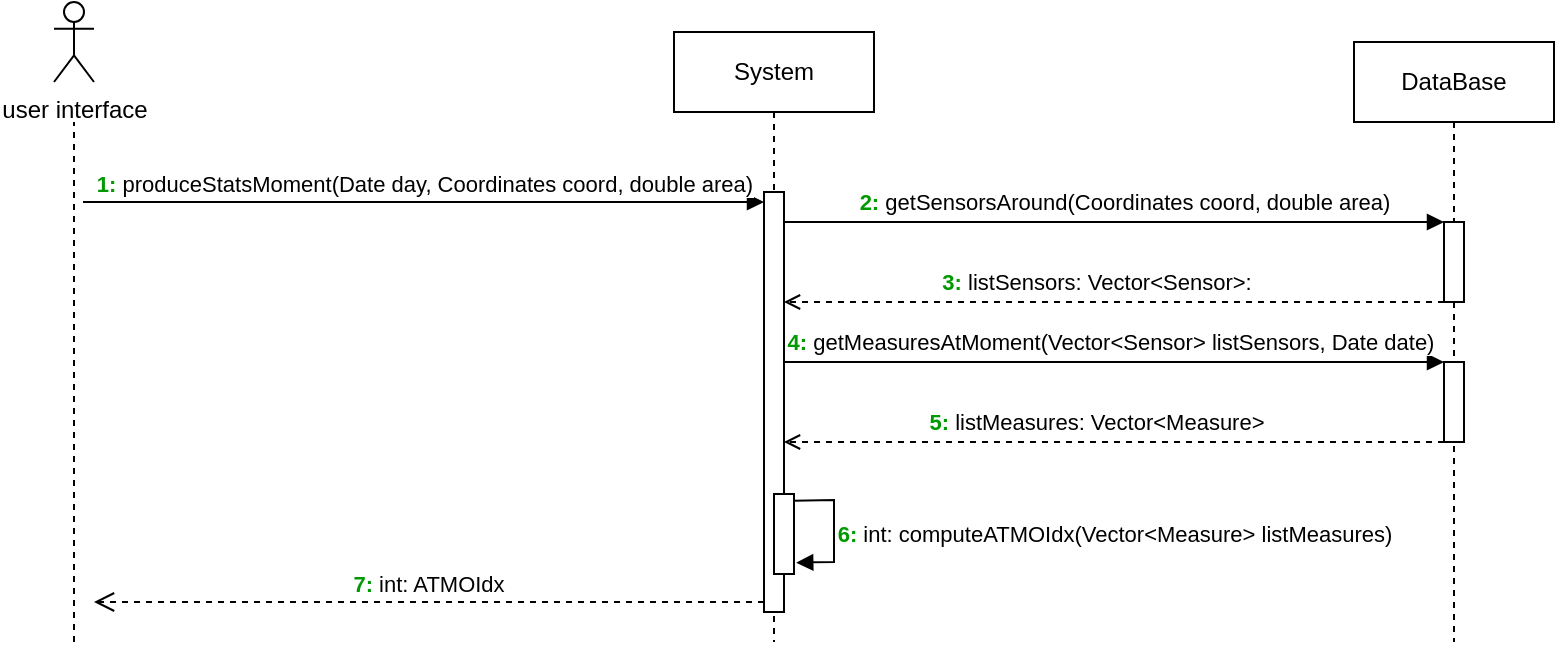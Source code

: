 <mxfile version="21.2.8" type="device">
  <diagram name="Page-1" id="TZWOHMhg20Dcy95KobjQ">
    <mxGraphModel dx="709" dy="705" grid="1" gridSize="10" guides="1" tooltips="1" connect="1" arrows="1" fold="1" page="1" pageScale="1" pageWidth="1169" pageHeight="827" math="0" shadow="0">
      <root>
        <mxCell id="0" />
        <mxCell id="1" parent="0" />
        <mxCell id="nS4QKkaRTPCVfABqBd9--24" value="System" style="shape=umlLifeline;perimeter=lifelinePerimeter;whiteSpace=wrap;html=1;container=0;dropTarget=0;collapsible=0;recursiveResize=0;outlineConnect=0;portConstraint=eastwest;newEdgeStyle={&quot;edgeStyle&quot;:&quot;elbowEdgeStyle&quot;,&quot;elbow&quot;:&quot;vertical&quot;,&quot;curved&quot;:0,&quot;rounded&quot;:0};" vertex="1" parent="1">
          <mxGeometry x="350" y="55" width="100" height="305" as="geometry" />
        </mxCell>
        <mxCell id="nS4QKkaRTPCVfABqBd9--25" value="" style="html=1;points=[];perimeter=orthogonalPerimeter;outlineConnect=0;targetShapes=umlLifeline;portConstraint=eastwest;newEdgeStyle={&quot;edgeStyle&quot;:&quot;elbowEdgeStyle&quot;,&quot;elbow&quot;:&quot;vertical&quot;,&quot;curved&quot;:0,&quot;rounded&quot;:0};" vertex="1" parent="nS4QKkaRTPCVfABqBd9--24">
          <mxGeometry x="45" y="80" width="10" height="210" as="geometry" />
        </mxCell>
        <mxCell id="nS4QKkaRTPCVfABqBd9--26" value="&lt;font color=&quot;#009900&quot;&gt;&lt;b&gt;1:&lt;/b&gt;&lt;/font&gt;&lt;font color=&quot;#99ff99&quot;&gt; &lt;/font&gt;produceStatsMoment(Date day, Coordinates coord, double area)" style="html=1;verticalAlign=bottom;endArrow=block;edgeStyle=elbowEdgeStyle;elbow=vertical;curved=0;rounded=0;" edge="1" parent="1" target="nS4QKkaRTPCVfABqBd9--25">
          <mxGeometry x="-0.002" relative="1" as="geometry">
            <mxPoint x="54.5" y="140" as="sourcePoint" />
            <Array as="points">
              <mxPoint x="165" y="140" />
            </Array>
            <mxPoint as="offset" />
          </mxGeometry>
        </mxCell>
        <mxCell id="nS4QKkaRTPCVfABqBd9--27" value="&lt;b style=&quot;border-color: var(--border-color); caret-color: rgb(0, 153, 0); color: rgb(0, 153, 0);&quot;&gt;7:&amp;nbsp;&lt;/b&gt;int: ATMOIdx" style="html=1;verticalAlign=bottom;endArrow=open;dashed=1;endSize=8;edgeStyle=elbowEdgeStyle;elbow=vertical;curved=0;rounded=0;" edge="1" parent="1" source="nS4QKkaRTPCVfABqBd9--25">
          <mxGeometry x="0.003" relative="1" as="geometry">
            <mxPoint x="60" y="340" as="targetPoint" />
            <Array as="points">
              <mxPoint x="280" y="340" />
              <mxPoint x="260" y="350" />
              <mxPoint x="365" y="400" />
              <mxPoint x="275" y="360" />
              <mxPoint x="315" y="340" />
              <mxPoint x="175" y="300" />
            </Array>
            <mxPoint as="offset" />
          </mxGeometry>
        </mxCell>
        <mxCell id="nS4QKkaRTPCVfABqBd9--28" value="DataBase" style="shape=umlLifeline;perimeter=lifelinePerimeter;whiteSpace=wrap;html=1;container=0;dropTarget=0;collapsible=0;recursiveResize=0;outlineConnect=0;portConstraint=eastwest;newEdgeStyle={&quot;edgeStyle&quot;:&quot;elbowEdgeStyle&quot;,&quot;elbow&quot;:&quot;vertical&quot;,&quot;curved&quot;:0,&quot;rounded&quot;:0};" vertex="1" parent="1">
          <mxGeometry x="690" y="60" width="100" height="300" as="geometry" />
        </mxCell>
        <mxCell id="nS4QKkaRTPCVfABqBd9--29" value="" style="html=1;points=[];perimeter=orthogonalPerimeter;outlineConnect=0;targetShapes=umlLifeline;portConstraint=eastwest;newEdgeStyle={&quot;edgeStyle&quot;:&quot;elbowEdgeStyle&quot;,&quot;elbow&quot;:&quot;vertical&quot;,&quot;curved&quot;:0,&quot;rounded&quot;:0};" vertex="1" parent="nS4QKkaRTPCVfABqBd9--28">
          <mxGeometry x="45" y="90" width="10" height="40" as="geometry" />
        </mxCell>
        <mxCell id="nS4QKkaRTPCVfABqBd9--30" value="" style="html=1;points=[];perimeter=orthogonalPerimeter;outlineConnect=0;targetShapes=umlLifeline;portConstraint=eastwest;newEdgeStyle={&quot;edgeStyle&quot;:&quot;elbowEdgeStyle&quot;,&quot;elbow&quot;:&quot;vertical&quot;,&quot;curved&quot;:0,&quot;rounded&quot;:0};" vertex="1" parent="nS4QKkaRTPCVfABqBd9--28">
          <mxGeometry x="45" y="160" width="10" height="40" as="geometry" />
        </mxCell>
        <mxCell id="nS4QKkaRTPCVfABqBd9--31" value="" style="endArrow=block;html=1;rounded=0;endFill=1;" edge="1" parent="1" source="nS4QKkaRTPCVfABqBd9--25" target="nS4QKkaRTPCVfABqBd9--29">
          <mxGeometry width="50" height="50" relative="1" as="geometry">
            <mxPoint x="455" y="160" as="sourcePoint" />
            <mxPoint x="645" y="160" as="targetPoint" />
            <Array as="points">
              <mxPoint x="685" y="150" />
            </Array>
          </mxGeometry>
        </mxCell>
        <mxCell id="nS4QKkaRTPCVfABqBd9--32" value="&lt;b style=&quot;border-color: var(--border-color); caret-color: rgb(0, 153, 0); color: rgb(0, 153, 0);&quot;&gt;2:&lt;/b&gt;&amp;nbsp;getSensorsAround(Coordinates coord, double area)" style="edgeLabel;html=1;align=center;verticalAlign=middle;resizable=0;points=[];" vertex="1" connectable="0" parent="nS4QKkaRTPCVfABqBd9--31">
          <mxGeometry x="-0.412" y="2" relative="1" as="geometry">
            <mxPoint x="73" y="-8" as="offset" />
          </mxGeometry>
        </mxCell>
        <mxCell id="nS4QKkaRTPCVfABqBd9--33" value="" style="endArrow=open;html=1;rounded=0;endFill=0;dashed=1;" edge="1" parent="1" source="nS4QKkaRTPCVfABqBd9--29" target="nS4QKkaRTPCVfABqBd9--25">
          <mxGeometry width="50" height="50" relative="1" as="geometry">
            <mxPoint x="505" y="235" as="sourcePoint" />
            <mxPoint x="555" y="185" as="targetPoint" />
            <Array as="points">
              <mxPoint x="565" y="190" />
            </Array>
          </mxGeometry>
        </mxCell>
        <mxCell id="nS4QKkaRTPCVfABqBd9--34" value="&lt;b style=&quot;border-color: var(--border-color); caret-color: rgb(0, 153, 0); color: rgb(0, 153, 0);&quot;&gt;3:&amp;nbsp;&lt;/b&gt;listSensors: Vector&amp;lt;Sensor&amp;gt;:" style="edgeLabel;html=1;align=center;verticalAlign=middle;resizable=0;points=[];" vertex="1" connectable="0" parent="nS4QKkaRTPCVfABqBd9--33">
          <mxGeometry x="0.279" y="1" relative="1" as="geometry">
            <mxPoint x="37" y="-11" as="offset" />
          </mxGeometry>
        </mxCell>
        <mxCell id="nS4QKkaRTPCVfABqBd9--35" value="" style="endArrow=block;html=1;rounded=0;endFill=1;" edge="1" parent="1" source="nS4QKkaRTPCVfABqBd9--25" target="nS4QKkaRTPCVfABqBd9--30">
          <mxGeometry width="50" height="50" relative="1" as="geometry">
            <mxPoint x="440" y="220.0" as="sourcePoint" />
            <mxPoint x="710" y="220.0" as="targetPoint" />
            <Array as="points">
              <mxPoint x="660" y="220" />
            </Array>
          </mxGeometry>
        </mxCell>
        <mxCell id="nS4QKkaRTPCVfABqBd9--36" value="&lt;b style=&quot;border-color: var(--border-color); caret-color: rgb(0, 153, 0); color: rgb(0, 153, 0);&quot;&gt;4:&amp;nbsp;&lt;/b&gt;getMeasuresAtMoment(Vector&amp;lt;Sensor&amp;gt; listSensors, Date date)" style="edgeLabel;html=1;align=center;verticalAlign=middle;resizable=0;points=[];" vertex="1" connectable="0" parent="nS4QKkaRTPCVfABqBd9--35">
          <mxGeometry x="-0.412" y="2" relative="1" as="geometry">
            <mxPoint x="66" y="-8" as="offset" />
          </mxGeometry>
        </mxCell>
        <mxCell id="nS4QKkaRTPCVfABqBd9--37" value="" style="endArrow=open;html=1;rounded=0;endFill=0;dashed=1;" edge="1" parent="1" source="nS4QKkaRTPCVfABqBd9--30" target="nS4QKkaRTPCVfABqBd9--25">
          <mxGeometry width="50" height="50" relative="1" as="geometry">
            <mxPoint x="710" y="260" as="sourcePoint" />
            <mxPoint x="440" y="260" as="targetPoint" />
            <Array as="points">
              <mxPoint x="565" y="260" />
            </Array>
          </mxGeometry>
        </mxCell>
        <mxCell id="nS4QKkaRTPCVfABqBd9--38" value="&lt;b style=&quot;border-color: var(--border-color); caret-color: rgb(0, 153, 0); color: rgb(0, 153, 0);&quot;&gt;5:&amp;nbsp;&lt;/b&gt;listMeasures: Vector&amp;lt;Measure&amp;gt;" style="edgeLabel;html=1;align=center;verticalAlign=middle;resizable=0;points=[];" vertex="1" connectable="0" parent="nS4QKkaRTPCVfABqBd9--37">
          <mxGeometry x="0.279" y="1" relative="1" as="geometry">
            <mxPoint x="37" y="-11" as="offset" />
          </mxGeometry>
        </mxCell>
        <mxCell id="nS4QKkaRTPCVfABqBd9--39" value="" style="rounded=0;whiteSpace=wrap;html=1;" vertex="1" parent="1">
          <mxGeometry x="400" y="286" width="10" height="40" as="geometry" />
        </mxCell>
        <mxCell id="nS4QKkaRTPCVfABqBd9--40" value="" style="endArrow=block;html=1;rounded=0;exitX=0.967;exitY=0.083;exitDx=0;exitDy=0;entryX=1.111;entryY=0.858;entryDx=0;entryDy=0;entryPerimeter=0;exitPerimeter=0;endFill=1;" edge="1" parent="1" source="nS4QKkaRTPCVfABqBd9--39" target="nS4QKkaRTPCVfABqBd9--39">
          <mxGeometry width="50" height="50" relative="1" as="geometry">
            <mxPoint x="450" y="300" as="sourcePoint" />
            <mxPoint x="460" y="330" as="targetPoint" />
            <Array as="points">
              <mxPoint x="430" y="289" />
              <mxPoint x="430" y="320" />
            </Array>
          </mxGeometry>
        </mxCell>
        <mxCell id="nS4QKkaRTPCVfABqBd9--41" value="&lt;b style=&quot;border-color: var(--border-color); caret-color: rgb(0, 153, 0); color: rgb(0, 153, 0);&quot;&gt;6:&amp;nbsp;&lt;/b&gt;int: computeATMOIdx(Vector&amp;lt;Measure&amp;gt; listMeasures)" style="edgeLabel;html=1;align=center;verticalAlign=middle;resizable=0;points=[];" vertex="1" connectable="0" parent="nS4QKkaRTPCVfABqBd9--40">
          <mxGeometry x="0.018" y="2" relative="1" as="geometry">
            <mxPoint x="138" y="2" as="offset" />
          </mxGeometry>
        </mxCell>
        <mxCell id="nS4QKkaRTPCVfABqBd9--42" value="user interface" style="shape=umlActor;verticalLabelPosition=bottom;verticalAlign=top;html=1;outlineConnect=0;" vertex="1" parent="1">
          <mxGeometry x="40" y="40" width="20" height="40" as="geometry" />
        </mxCell>
        <mxCell id="nS4QKkaRTPCVfABqBd9--43" value="" style="endArrow=none;dashed=1;html=1;rounded=0;" edge="1" parent="1">
          <mxGeometry width="50" height="50" relative="1" as="geometry">
            <mxPoint x="50" y="360" as="sourcePoint" />
            <mxPoint x="50" y="100" as="targetPoint" />
          </mxGeometry>
        </mxCell>
      </root>
    </mxGraphModel>
  </diagram>
</mxfile>
